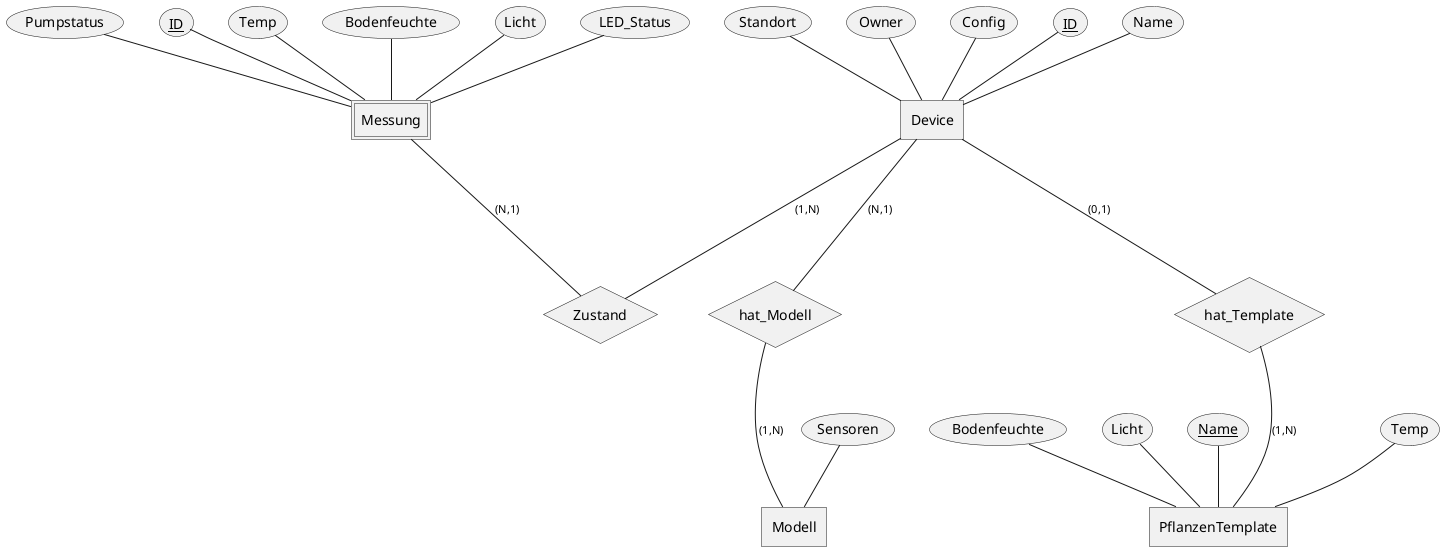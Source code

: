 @startchen

entity Device{
ID <<key>>
Name
Standort
Owner
Config
}

relationship Zustand {

}

relationship hat_Modell {

}

relationship hat_Template{

}



entity Modell{
Sensoren
}

entity Messung <<weak>> {
ID <<key>>
Temp
Bodenfeuchte
Licht
LED_Status
Pumpstatus
}

entity PflanzenTemplate {
Name <<key>>
Temp
Bodenfeuchte
Licht
}

Device -(1,N)- Zustand
Messung -(N,1)- Zustand
Device -(N,1)- hat_Modell 
hat_Modell -(1,N)- Modell 
Device -(0,1)- hat_Template
hat_Template -(1,N)- PflanzenTemplate



@endchen
